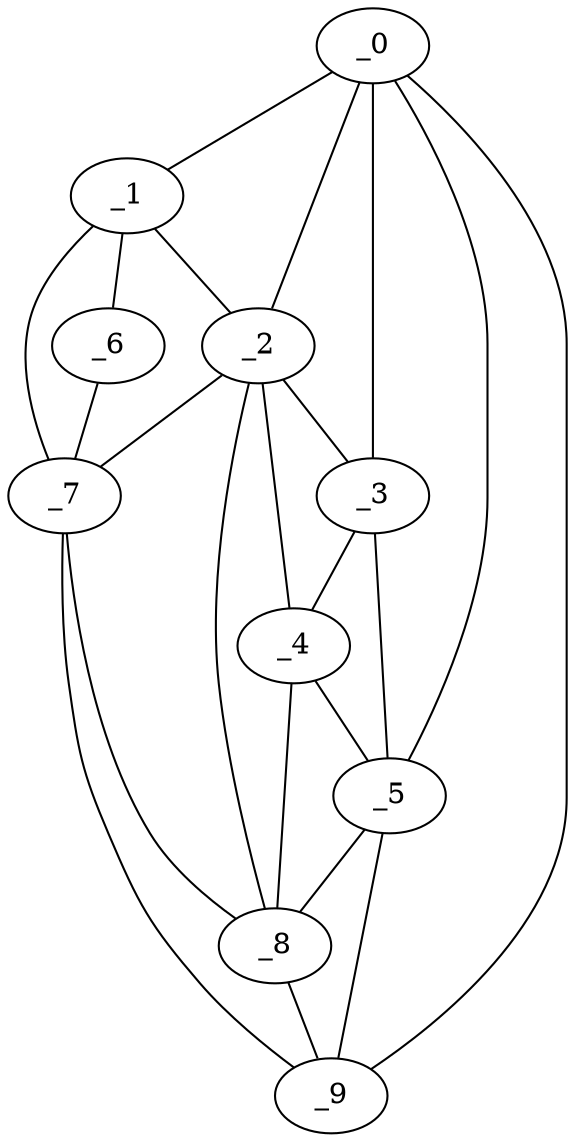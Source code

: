 graph "obj88__0.gxl" {
	_0	 [x=42,
		y=117];
	_1	 [x=45,
		y=7];
	_0 -- _1	 [valence=1];
	_2	 [x=68,
		y=84];
	_0 -- _2	 [valence=1];
	_3	 [x=72,
		y=88];
	_0 -- _3	 [valence=2];
	_5	 [x=80,
		y=100];
	_0 -- _5	 [valence=1];
	_9	 [x=88,
		y=114];
	_0 -- _9	 [valence=1];
	_1 -- _2	 [valence=2];
	_6	 [x=81,
		y=6];
	_1 -- _6	 [valence=1];
	_7	 [x=86,
		y=50];
	_1 -- _7	 [valence=2];
	_2 -- _3	 [valence=2];
	_4	 [x=75,
		y=84];
	_2 -- _4	 [valence=2];
	_2 -- _7	 [valence=2];
	_8	 [x=86,
		y=60];
	_2 -- _8	 [valence=1];
	_3 -- _4	 [valence=2];
	_3 -- _5	 [valence=2];
	_4 -- _5	 [valence=2];
	_4 -- _8	 [valence=2];
	_5 -- _8	 [valence=2];
	_5 -- _9	 [valence=2];
	_6 -- _7	 [valence=1];
	_7 -- _8	 [valence=2];
	_7 -- _9	 [valence=1];
	_8 -- _9	 [valence=2];
}
